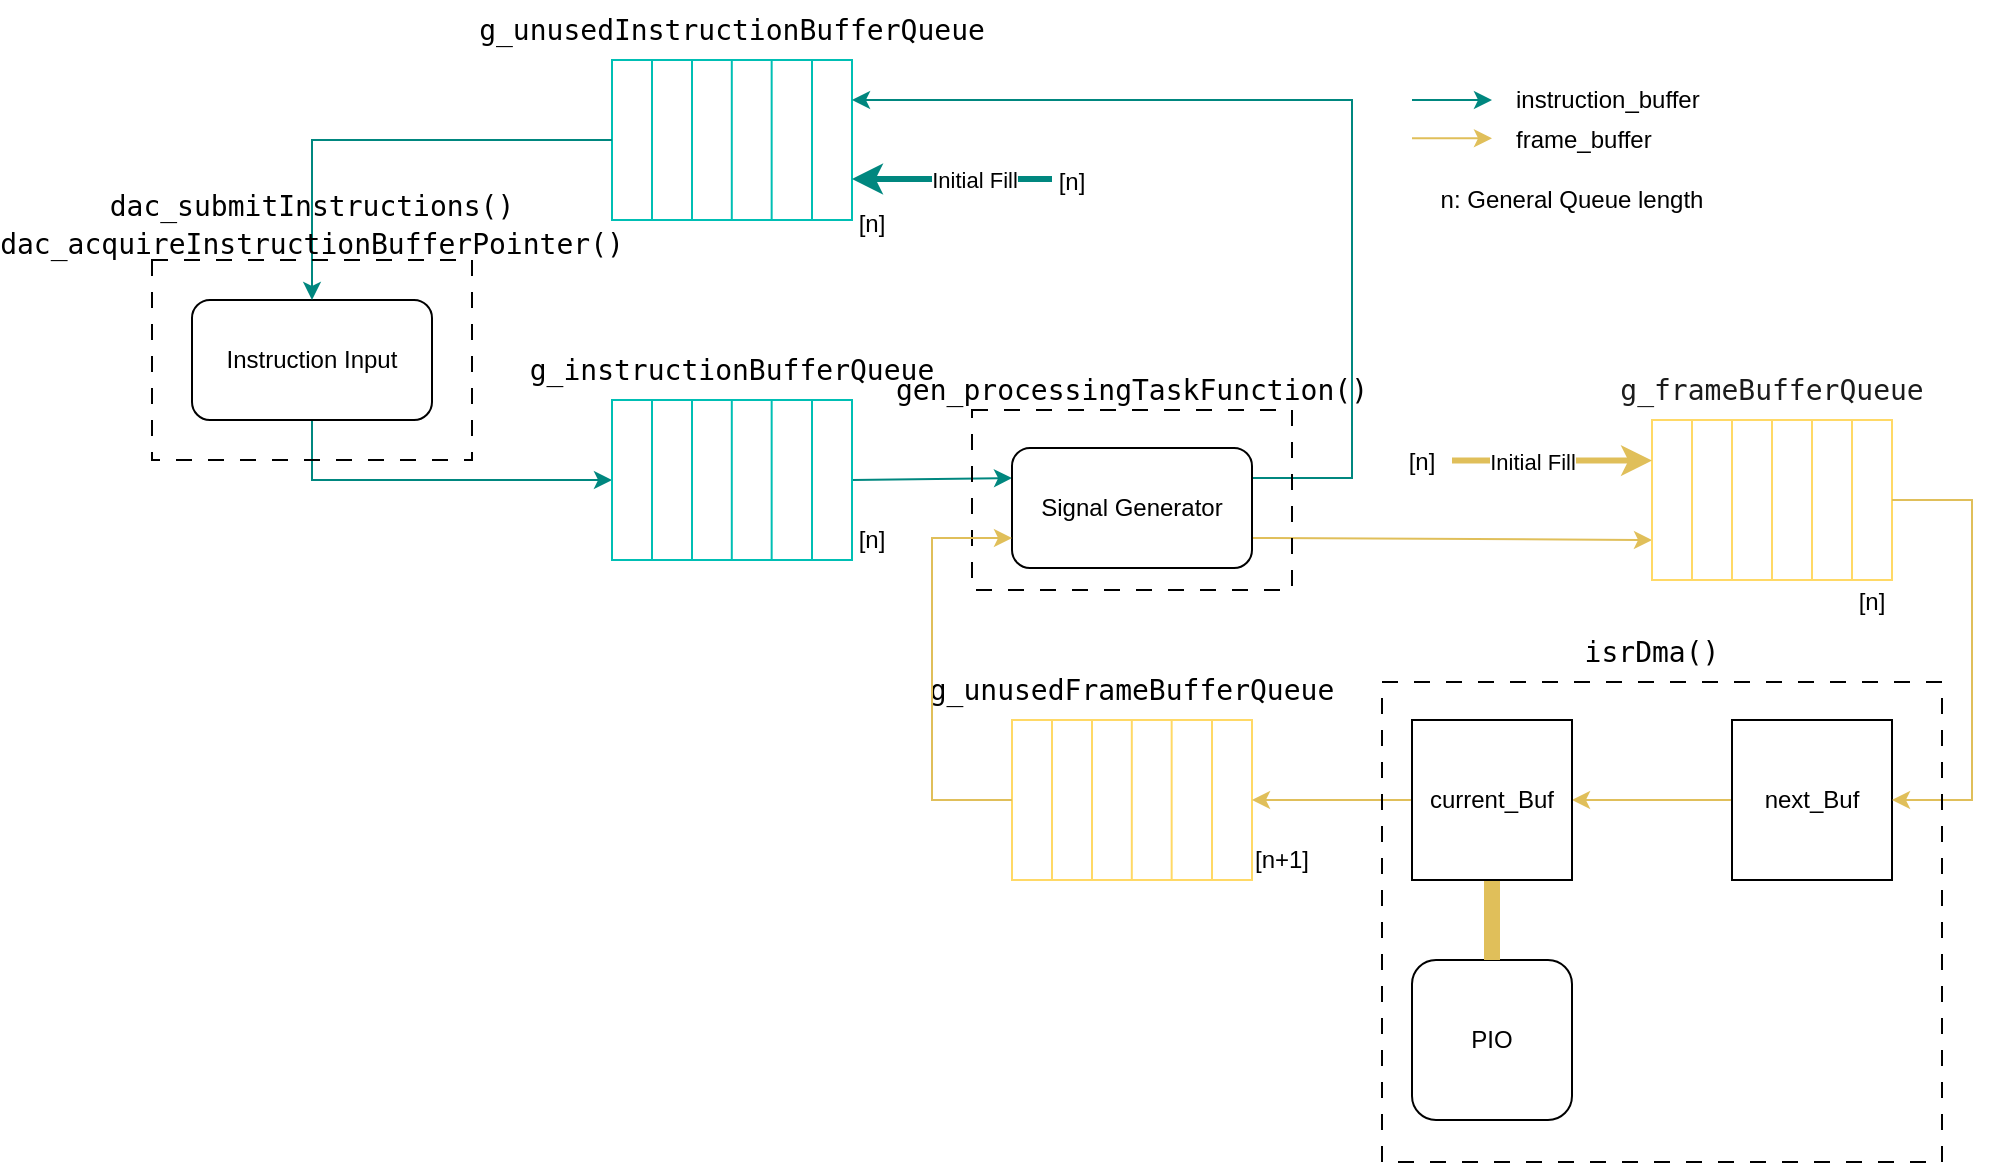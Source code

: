 <mxfile version="23.0.2" type="device">
  <diagram name="Page-1" id="6xblZiJCW15wT8xddJHO">
    <mxGraphModel dx="1434" dy="843" grid="1" gridSize="10" guides="1" tooltips="1" connect="1" arrows="1" fold="1" page="1" pageScale="1" pageWidth="1169" pageHeight="827" math="0" shadow="0">
      <root>
        <mxCell id="0" />
        <mxCell id="1" parent="0" />
        <mxCell id="2Q_M9urx1Pjpfh60Bvit-15" style="edgeStyle=orthogonalEdgeStyle;rounded=0;orthogonalLoop=1;jettySize=auto;html=1;entryX=0;entryY=0.5;entryDx=0;entryDy=0;strokeColor=#00877F;" parent="1" source="2Q_M9urx1Pjpfh60Bvit-14" target="2Q_M9urx1Pjpfh60Bvit-2" edge="1">
          <mxGeometry relative="1" as="geometry">
            <Array as="points">
              <mxPoint x="170" y="360" />
            </Array>
          </mxGeometry>
        </mxCell>
        <mxCell id="2Q_M9urx1Pjpfh60Bvit-14" value="Instruction Input" style="rounded=1;whiteSpace=wrap;html=1;" parent="1" vertex="1">
          <mxGeometry x="110" y="270" width="120" height="60" as="geometry" />
        </mxCell>
        <mxCell id="2Q_M9urx1Pjpfh60Bvit-18" style="rounded=0;orthogonalLoop=1;jettySize=auto;html=1;exitX=1;exitY=0.5;exitDx=0;exitDy=0;entryX=0;entryY=0.25;entryDx=0;entryDy=0;strokeColor=#00877F;" parent="1" source="2Q_M9urx1Pjpfh60Bvit-2" target="2Q_M9urx1Pjpfh60Bvit-37" edge="1">
          <mxGeometry relative="1" as="geometry">
            <mxPoint x="480" y="360" as="targetPoint" />
          </mxGeometry>
        </mxCell>
        <mxCell id="2Q_M9urx1Pjpfh60Bvit-25" value="" style="group;strokeColor=#00877F;" parent="1" vertex="1" connectable="0">
          <mxGeometry x="320" y="320" width="120" height="80" as="geometry" />
        </mxCell>
        <mxCell id="2Q_M9urx1Pjpfh60Bvit-2" value="" style="rounded=0;whiteSpace=wrap;html=1;strokeColor=#00BFB4;" parent="2Q_M9urx1Pjpfh60Bvit-25" vertex="1">
          <mxGeometry width="120" height="80" as="geometry" />
        </mxCell>
        <mxCell id="2Q_M9urx1Pjpfh60Bvit-4" value="" style="endArrow=none;html=1;rounded=0;entryX=0.25;entryY=0;entryDx=0;entryDy=0;exitX=0.25;exitY=1;exitDx=0;exitDy=0;strokeColor=#00BFB4;" parent="2Q_M9urx1Pjpfh60Bvit-25" edge="1">
          <mxGeometry width="50" height="50" relative="1" as="geometry">
            <mxPoint x="79.83" y="80" as="sourcePoint" />
            <mxPoint x="79.83" as="targetPoint" />
          </mxGeometry>
        </mxCell>
        <mxCell id="2Q_M9urx1Pjpfh60Bvit-7" value="" style="endArrow=none;html=1;rounded=0;entryX=0.25;entryY=0;entryDx=0;entryDy=0;exitX=0.25;exitY=1;exitDx=0;exitDy=0;strokeColor=#00BFB4;" parent="2Q_M9urx1Pjpfh60Bvit-25" edge="1">
          <mxGeometry width="50" height="50" relative="1" as="geometry">
            <mxPoint x="100" y="80" as="sourcePoint" />
            <mxPoint x="100" as="targetPoint" />
          </mxGeometry>
        </mxCell>
        <mxCell id="2Q_M9urx1Pjpfh60Bvit-9" value="" style="endArrow=none;html=1;rounded=0;entryX=0.25;entryY=0;entryDx=0;entryDy=0;exitX=0.25;exitY=1;exitDx=0;exitDy=0;strokeColor=#00BFB4;" parent="2Q_M9urx1Pjpfh60Bvit-25" edge="1">
          <mxGeometry width="50" height="50" relative="1" as="geometry">
            <mxPoint x="20" y="80" as="sourcePoint" />
            <mxPoint x="20" as="targetPoint" />
          </mxGeometry>
        </mxCell>
        <mxCell id="2Q_M9urx1Pjpfh60Bvit-23" value="" style="endArrow=none;html=1;rounded=0;entryX=0.25;entryY=0;entryDx=0;entryDy=0;exitX=0.25;exitY=1;exitDx=0;exitDy=0;strokeColor=#00BFB4;" parent="2Q_M9urx1Pjpfh60Bvit-25" edge="1">
          <mxGeometry width="50" height="50" relative="1" as="geometry">
            <mxPoint x="40" y="80" as="sourcePoint" />
            <mxPoint x="40" as="targetPoint" />
          </mxGeometry>
        </mxCell>
        <mxCell id="2Q_M9urx1Pjpfh60Bvit-24" value="" style="endArrow=none;html=1;rounded=0;entryX=0.25;entryY=0;entryDx=0;entryDy=0;exitX=0.25;exitY=1;exitDx=0;exitDy=0;strokeColor=#00BFB4;" parent="2Q_M9urx1Pjpfh60Bvit-25" edge="1">
          <mxGeometry width="50" height="50" relative="1" as="geometry">
            <mxPoint x="59.9" y="80" as="sourcePoint" />
            <mxPoint x="59.9" as="targetPoint" />
          </mxGeometry>
        </mxCell>
        <mxCell id="2Q_M9urx1Pjpfh60Bvit-26" value="" style="group;labelPosition=center;verticalLabelPosition=bottom;align=center;verticalAlign=top;strokeColor=#00877F;" parent="1" vertex="1" connectable="0">
          <mxGeometry x="320" y="150" width="120" height="80" as="geometry" />
        </mxCell>
        <mxCell id="2Q_M9urx1Pjpfh60Bvit-27" value="" style="rounded=0;whiteSpace=wrap;html=1;strokeColor=#00BFB4;" parent="2Q_M9urx1Pjpfh60Bvit-26" vertex="1">
          <mxGeometry width="120" height="80" as="geometry" />
        </mxCell>
        <mxCell id="2Q_M9urx1Pjpfh60Bvit-28" value="" style="endArrow=none;html=1;rounded=0;entryX=0.25;entryY=0;entryDx=0;entryDy=0;exitX=0.25;exitY=1;exitDx=0;exitDy=0;strokeColor=#00BFB4;" parent="2Q_M9urx1Pjpfh60Bvit-26" edge="1">
          <mxGeometry width="50" height="50" relative="1" as="geometry">
            <mxPoint x="79.83" y="80" as="sourcePoint" />
            <mxPoint x="79.83" as="targetPoint" />
          </mxGeometry>
        </mxCell>
        <mxCell id="2Q_M9urx1Pjpfh60Bvit-29" value="" style="endArrow=none;html=1;rounded=0;entryX=0.25;entryY=0;entryDx=0;entryDy=0;exitX=0.25;exitY=1;exitDx=0;exitDy=0;strokeColor=#00BFB4;" parent="2Q_M9urx1Pjpfh60Bvit-26" edge="1">
          <mxGeometry width="50" height="50" relative="1" as="geometry">
            <mxPoint x="100" y="80" as="sourcePoint" />
            <mxPoint x="100" as="targetPoint" />
          </mxGeometry>
        </mxCell>
        <mxCell id="2Q_M9urx1Pjpfh60Bvit-30" value="" style="endArrow=none;html=1;rounded=0;entryX=0.25;entryY=0;entryDx=0;entryDy=0;exitX=0.25;exitY=1;exitDx=0;exitDy=0;strokeColor=#00BFB4;" parent="2Q_M9urx1Pjpfh60Bvit-26" edge="1">
          <mxGeometry width="50" height="50" relative="1" as="geometry">
            <mxPoint x="20" y="80" as="sourcePoint" />
            <mxPoint x="20" as="targetPoint" />
          </mxGeometry>
        </mxCell>
        <mxCell id="2Q_M9urx1Pjpfh60Bvit-31" value="" style="endArrow=none;html=1;rounded=0;entryX=0.25;entryY=0;entryDx=0;entryDy=0;exitX=0.25;exitY=1;exitDx=0;exitDy=0;strokeColor=#00BFB4;" parent="2Q_M9urx1Pjpfh60Bvit-26" edge="1">
          <mxGeometry width="50" height="50" relative="1" as="geometry">
            <mxPoint x="40" y="80" as="sourcePoint" />
            <mxPoint x="40" as="targetPoint" />
          </mxGeometry>
        </mxCell>
        <mxCell id="2Q_M9urx1Pjpfh60Bvit-32" value="" style="endArrow=none;html=1;rounded=0;entryX=0.25;entryY=0;entryDx=0;entryDy=0;exitX=0.25;exitY=1;exitDx=0;exitDy=0;strokeColor=#00BFB4;" parent="2Q_M9urx1Pjpfh60Bvit-26" edge="1">
          <mxGeometry width="50" height="50" relative="1" as="geometry">
            <mxPoint x="59.9" y="80" as="sourcePoint" />
            <mxPoint x="59.9" as="targetPoint" />
          </mxGeometry>
        </mxCell>
        <mxCell id="2Q_M9urx1Pjpfh60Bvit-33" value="&lt;div style=&quot;font-family: &amp;quot;UbuntuMono Nerd Font Propo&amp;quot;, &amp;quot;Droid Sans Mono&amp;quot;, &amp;quot;monospace&amp;quot;, monospace; font-size: 14px; line-height: 19px;&quot;&gt;&lt;div style=&quot;line-height: 19px;&quot;&gt;g_instructionBufferQueue&lt;/div&gt;&lt;/div&gt;" style="text;html=1;strokeColor=none;fillColor=none;align=center;verticalAlign=middle;whiteSpace=wrap;rounded=0;labelBackgroundColor=none;fontColor=default;" parent="1" vertex="1">
          <mxGeometry x="320" y="290" width="120" height="30" as="geometry" />
        </mxCell>
        <mxCell id="2Q_M9urx1Pjpfh60Bvit-34" value="&lt;div style=&quot;color: rgb(204, 204, 204); background-color: rgb(31, 31, 31); font-family: &amp;quot;UbuntuMono Nerd Font Propo&amp;quot;, &amp;quot;Droid Sans Mono&amp;quot;, &amp;quot;monospace&amp;quot;, monospace; font-size: 14px; line-height: 19px;&quot;&gt;&lt;div style=&quot;line-height: 19px;&quot;&gt;&lt;br&gt;&lt;/div&gt;&lt;/div&gt;" style="text;html=1;strokeColor=none;fillColor=none;align=center;verticalAlign=middle;whiteSpace=wrap;rounded=0;" parent="1" vertex="1">
          <mxGeometry x="230" y="120" width="280" height="30" as="geometry" />
        </mxCell>
        <mxCell id="2Q_M9urx1Pjpfh60Bvit-35" style="edgeStyle=orthogonalEdgeStyle;rounded=0;orthogonalLoop=1;jettySize=auto;html=1;exitX=0;exitY=0.5;exitDx=0;exitDy=0;entryX=0.5;entryY=0;entryDx=0;entryDy=0;strokeColor=#00877F;" parent="1" source="2Q_M9urx1Pjpfh60Bvit-27" target="2Q_M9urx1Pjpfh60Bvit-14" edge="1">
          <mxGeometry relative="1" as="geometry" />
        </mxCell>
        <mxCell id="2Q_M9urx1Pjpfh60Bvit-64" style="rounded=0;orthogonalLoop=1;jettySize=auto;html=1;exitX=1;exitY=0.75;exitDx=0;exitDy=0;entryX=1;entryY=0.25;entryDx=0;entryDy=0;fontColor=#FFD966;strokeColor=#E0BF5A;" parent="1" source="2Q_M9urx1Pjpfh60Bvit-37" target="2Q_M9urx1Pjpfh60Bvit-44" edge="1">
          <mxGeometry relative="1" as="geometry">
            <mxPoint x="860.0" y="450" as="targetPoint" />
          </mxGeometry>
        </mxCell>
        <mxCell id="E5UlluO6uQ4t7yewBUmG-4" style="edgeStyle=orthogonalEdgeStyle;rounded=0;orthogonalLoop=1;jettySize=auto;html=1;exitX=1;exitY=0.25;exitDx=0;exitDy=0;entryX=1;entryY=0.25;entryDx=0;entryDy=0;fontColor=#00BFB4;strokeColor=#00877F;" parent="1" source="2Q_M9urx1Pjpfh60Bvit-37" target="2Q_M9urx1Pjpfh60Bvit-27" edge="1">
          <mxGeometry relative="1" as="geometry">
            <Array as="points">
              <mxPoint x="690" y="359" />
              <mxPoint x="690" y="170" />
            </Array>
          </mxGeometry>
        </mxCell>
        <mxCell id="2Q_M9urx1Pjpfh60Bvit-37" value="Signal Generator" style="rounded=1;whiteSpace=wrap;html=1;" parent="1" vertex="1">
          <mxGeometry x="520" y="344" width="120" height="60" as="geometry" />
        </mxCell>
        <mxCell id="2Q_M9urx1Pjpfh60Bvit-42" value="PIO" style="rounded=1;whiteSpace=wrap;html=1;" parent="1" vertex="1">
          <mxGeometry x="720" y="600" width="80" height="80" as="geometry" />
        </mxCell>
        <mxCell id="2Q_M9urx1Pjpfh60Bvit-50" value="" style="group;rotation=-180;strokeColor=#E0BF5A;" parent="1" vertex="1" connectable="0">
          <mxGeometry x="840" y="330" width="120" height="80" as="geometry" />
        </mxCell>
        <mxCell id="2Q_M9urx1Pjpfh60Bvit-44" value="" style="rounded=0;whiteSpace=wrap;html=1;strokeColor=#FFD966;rotation=-180;" parent="2Q_M9urx1Pjpfh60Bvit-50" vertex="1">
          <mxGeometry width="120" height="80" as="geometry" />
        </mxCell>
        <mxCell id="2Q_M9urx1Pjpfh60Bvit-45" value="" style="endArrow=none;html=1;rounded=0;entryX=0.25;entryY=0;entryDx=0;entryDy=0;exitX=0.25;exitY=1;exitDx=0;exitDy=0;strokeColor=#FFD966;" parent="2Q_M9urx1Pjpfh60Bvit-50" edge="1">
          <mxGeometry width="50" height="50" relative="1" as="geometry">
            <mxPoint x="40" as="sourcePoint" />
            <mxPoint x="40" y="80" as="targetPoint" />
          </mxGeometry>
        </mxCell>
        <mxCell id="2Q_M9urx1Pjpfh60Bvit-46" value="" style="endArrow=none;html=1;rounded=0;entryX=0.25;entryY=0;entryDx=0;entryDy=0;exitX=0.25;exitY=1;exitDx=0;exitDy=0;strokeColor=#FFD966;" parent="2Q_M9urx1Pjpfh60Bvit-50" edge="1">
          <mxGeometry width="50" height="50" relative="1" as="geometry">
            <mxPoint x="20" as="sourcePoint" />
            <mxPoint x="20" y="80" as="targetPoint" />
          </mxGeometry>
        </mxCell>
        <mxCell id="2Q_M9urx1Pjpfh60Bvit-47" value="" style="endArrow=none;html=1;rounded=0;entryX=0.25;entryY=0;entryDx=0;entryDy=0;exitX=0.25;exitY=1;exitDx=0;exitDy=0;strokeColor=#FFD966;" parent="2Q_M9urx1Pjpfh60Bvit-50" edge="1">
          <mxGeometry width="50" height="50" relative="1" as="geometry">
            <mxPoint x="100" as="sourcePoint" />
            <mxPoint x="100" y="80" as="targetPoint" />
          </mxGeometry>
        </mxCell>
        <mxCell id="2Q_M9urx1Pjpfh60Bvit-48" value="" style="endArrow=none;html=1;rounded=0;entryX=0.25;entryY=0;entryDx=0;entryDy=0;exitX=0.25;exitY=1;exitDx=0;exitDy=0;strokeColor=#FFD966;" parent="2Q_M9urx1Pjpfh60Bvit-50" edge="1">
          <mxGeometry width="50" height="50" relative="1" as="geometry">
            <mxPoint x="80" as="sourcePoint" />
            <mxPoint x="80" y="80" as="targetPoint" />
          </mxGeometry>
        </mxCell>
        <mxCell id="2Q_M9urx1Pjpfh60Bvit-49" value="" style="endArrow=none;html=1;rounded=0;entryX=0.25;entryY=0;entryDx=0;entryDy=0;exitX=0.25;exitY=1;exitDx=0;exitDy=0;strokeColor=#FFD966;" parent="2Q_M9urx1Pjpfh60Bvit-50" edge="1">
          <mxGeometry width="50" height="50" relative="1" as="geometry">
            <mxPoint x="60" as="sourcePoint" />
            <mxPoint x="60" y="80" as="targetPoint" />
          </mxGeometry>
        </mxCell>
        <mxCell id="2Q_M9urx1Pjpfh60Bvit-65" value="&lt;div style=&quot;font-family: &amp;quot;UbuntuMono Nerd Font Propo&amp;quot;, &amp;quot;Droid Sans Mono&amp;quot;, &amp;quot;monospace&amp;quot;, monospace; font-size: 14px; line-height: 19px;&quot;&gt;&lt;div style=&quot;line-height: 19px;&quot;&gt;g_unusedFrameBufferQueue&lt;/div&gt;&lt;/div&gt;" style="text;html=1;strokeColor=none;fillColor=none;align=center;verticalAlign=middle;whiteSpace=wrap;rounded=0;labelBackgroundColor=none;fontColor=default;" parent="1" vertex="1">
          <mxGeometry x="500" y="450" width="160" height="30" as="geometry" />
        </mxCell>
        <mxCell id="2Q_M9urx1Pjpfh60Bvit-66" value="&lt;div style=&quot;font-family: &amp;quot;UbuntuMono Nerd Font Propo&amp;quot;, &amp;quot;Droid Sans Mono&amp;quot;, &amp;quot;monospace&amp;quot;, monospace; font-size: 14px; line-height: 19px;&quot;&gt;&lt;div style=&quot;line-height: 19px;&quot;&gt;g_frameBufferQueue&lt;/div&gt;&lt;/div&gt;" style="text;html=1;strokeColor=none;fillColor=none;align=center;verticalAlign=middle;whiteSpace=wrap;rounded=0;labelBackgroundColor=none;fontColor=#1C1C1C;" parent="1" vertex="1">
          <mxGeometry x="845" y="300" width="110" height="30" as="geometry" />
        </mxCell>
        <mxCell id="2Q_M9urx1Pjpfh60Bvit-67" value="" style="group;strokeColor=#E0BF5A;" parent="1" vertex="1" connectable="0">
          <mxGeometry x="520" y="480" width="120" height="80" as="geometry" />
        </mxCell>
        <mxCell id="2Q_M9urx1Pjpfh60Bvit-68" value="" style="rounded=0;whiteSpace=wrap;html=1;strokeColor=#FFD966;" parent="2Q_M9urx1Pjpfh60Bvit-67" vertex="1">
          <mxGeometry width="120" height="80" as="geometry" />
        </mxCell>
        <mxCell id="2Q_M9urx1Pjpfh60Bvit-69" value="" style="endArrow=none;html=1;rounded=0;entryX=0.25;entryY=0;entryDx=0;entryDy=0;exitX=0.25;exitY=1;exitDx=0;exitDy=0;strokeColor=#FFD966;" parent="2Q_M9urx1Pjpfh60Bvit-67" edge="1">
          <mxGeometry width="50" height="50" relative="1" as="geometry">
            <mxPoint x="79.83" y="80" as="sourcePoint" />
            <mxPoint x="79.83" as="targetPoint" />
          </mxGeometry>
        </mxCell>
        <mxCell id="2Q_M9urx1Pjpfh60Bvit-70" value="" style="endArrow=none;html=1;rounded=0;entryX=0.25;entryY=0;entryDx=0;entryDy=0;exitX=0.25;exitY=1;exitDx=0;exitDy=0;strokeColor=#FFD966;" parent="2Q_M9urx1Pjpfh60Bvit-67" edge="1">
          <mxGeometry width="50" height="50" relative="1" as="geometry">
            <mxPoint x="100" y="80" as="sourcePoint" />
            <mxPoint x="100" as="targetPoint" />
          </mxGeometry>
        </mxCell>
        <mxCell id="2Q_M9urx1Pjpfh60Bvit-71" value="" style="endArrow=none;html=1;rounded=0;entryX=0.25;entryY=0;entryDx=0;entryDy=0;exitX=0.25;exitY=1;exitDx=0;exitDy=0;strokeColor=#FFD966;" parent="2Q_M9urx1Pjpfh60Bvit-67" edge="1">
          <mxGeometry width="50" height="50" relative="1" as="geometry">
            <mxPoint x="20" y="80" as="sourcePoint" />
            <mxPoint x="20" as="targetPoint" />
          </mxGeometry>
        </mxCell>
        <mxCell id="2Q_M9urx1Pjpfh60Bvit-72" value="" style="endArrow=none;html=1;rounded=0;entryX=0.25;entryY=0;entryDx=0;entryDy=0;exitX=0.25;exitY=1;exitDx=0;exitDy=0;strokeColor=#FFD966;" parent="2Q_M9urx1Pjpfh60Bvit-67" edge="1">
          <mxGeometry width="50" height="50" relative="1" as="geometry">
            <mxPoint x="40" y="80" as="sourcePoint" />
            <mxPoint x="40" as="targetPoint" />
          </mxGeometry>
        </mxCell>
        <mxCell id="2Q_M9urx1Pjpfh60Bvit-73" value="" style="endArrow=none;html=1;rounded=0;entryX=0.25;entryY=0;entryDx=0;entryDy=0;exitX=0.25;exitY=1;exitDx=0;exitDy=0;strokeColor=#FFD966;" parent="2Q_M9urx1Pjpfh60Bvit-67" edge="1">
          <mxGeometry width="50" height="50" relative="1" as="geometry">
            <mxPoint x="59.9" y="80" as="sourcePoint" />
            <mxPoint x="59.9" as="targetPoint" />
          </mxGeometry>
        </mxCell>
        <mxCell id="2Q_M9urx1Pjpfh60Bvit-81" style="edgeStyle=orthogonalEdgeStyle;rounded=0;orthogonalLoop=1;jettySize=auto;html=1;entryX=1;entryY=0.5;entryDx=0;entryDy=0;strokeColor=#E0BF5A;" parent="1" source="2Q_M9urx1Pjpfh60Bvit-74" target="2Q_M9urx1Pjpfh60Bvit-77" edge="1">
          <mxGeometry relative="1" as="geometry" />
        </mxCell>
        <mxCell id="2Q_M9urx1Pjpfh60Bvit-74" value="next_Buf" style="rounded=0;whiteSpace=wrap;html=1;" parent="1" vertex="1">
          <mxGeometry x="880" y="480" width="80" height="80" as="geometry" />
        </mxCell>
        <mxCell id="2Q_M9urx1Pjpfh60Bvit-75" style="edgeStyle=orthogonalEdgeStyle;rounded=0;orthogonalLoop=1;jettySize=auto;html=1;entryX=1;entryY=0.5;entryDx=0;entryDy=0;strokeColor=#E0BF5A;exitX=0;exitY=0.5;exitDx=0;exitDy=0;" parent="1" source="2Q_M9urx1Pjpfh60Bvit-44" target="2Q_M9urx1Pjpfh60Bvit-74" edge="1">
          <mxGeometry relative="1" as="geometry">
            <mxPoint x="1040" y="370" as="sourcePoint" />
            <mxPoint x="925" y="516" as="targetPoint" />
            <Array as="points">
              <mxPoint x="1000" y="370" />
              <mxPoint x="1000" y="520" />
            </Array>
          </mxGeometry>
        </mxCell>
        <mxCell id="2Q_M9urx1Pjpfh60Bvit-79" style="edgeStyle=orthogonalEdgeStyle;rounded=0;orthogonalLoop=1;jettySize=auto;html=1;endArrow=none;endFill=0;strokeWidth=8;exitX=0.5;exitY=1;exitDx=0;exitDy=0;strokeColor=#E0BF5A;" parent="1" source="2Q_M9urx1Pjpfh60Bvit-77" target="2Q_M9urx1Pjpfh60Bvit-42" edge="1">
          <mxGeometry relative="1" as="geometry" />
        </mxCell>
        <mxCell id="2Q_M9urx1Pjpfh60Bvit-80" style="edgeStyle=orthogonalEdgeStyle;rounded=0;orthogonalLoop=1;jettySize=auto;html=1;exitX=0;exitY=0.5;exitDx=0;exitDy=0;entryX=1;entryY=0.5;entryDx=0;entryDy=0;strokeColor=#E0BF5A;" parent="1" source="2Q_M9urx1Pjpfh60Bvit-77" target="2Q_M9urx1Pjpfh60Bvit-68" edge="1">
          <mxGeometry relative="1" as="geometry">
            <mxPoint x="680" y="690" as="targetPoint" />
          </mxGeometry>
        </mxCell>
        <mxCell id="2Q_M9urx1Pjpfh60Bvit-88" value="&lt;div style=&quot;color: rgb(204, 204, 204); background-color: rgb(31, 31, 31); font-family: &amp;quot;UbuntuMono Nerd Font Propo&amp;quot;, &amp;quot;Droid Sans Mono&amp;quot;, &amp;quot;monospace&amp;quot;, monospace; font-weight: normal; font-size: 14px; line-height: 19px;&quot;&gt;&lt;div style=&quot;line-height: 19px;&quot;&gt;&lt;br&gt;&lt;/div&gt;&lt;/div&gt;" style="rounded=0;whiteSpace=wrap;html=1;fillColor=none;dashed=1;dashPattern=8 8;spacing=5;labelPosition=center;verticalLabelPosition=top;align=center;verticalAlign=bottom;fontStyle=1;glass=0;" parent="1" vertex="1">
          <mxGeometry x="705" y="461" width="280" height="240" as="geometry" />
        </mxCell>
        <mxCell id="2Q_M9urx1Pjpfh60Bvit-77" value="current_Buf" style="rounded=0;whiteSpace=wrap;html=1;" parent="1" vertex="1">
          <mxGeometry x="720" y="480" width="80" height="80" as="geometry" />
        </mxCell>
        <mxCell id="2Q_M9urx1Pjpfh60Bvit-92" value="&lt;div style=&quot;color: rgb(204, 204, 204); background-color: rgb(31, 31, 31); font-family: &amp;quot;UbuntuMono Nerd Font Propo&amp;quot;, &amp;quot;Droid Sans Mono&amp;quot;, &amp;quot;monospace&amp;quot;, monospace; font-weight: normal; font-size: 14px; line-height: 19px;&quot;&gt;&lt;div style=&quot;line-height: 19px;&quot;&gt;&lt;br&gt;&lt;/div&gt;&lt;/div&gt;" style="rounded=0;whiteSpace=wrap;html=1;fillColor=none;dashed=1;dashPattern=8 8;spacing=5;labelPosition=center;verticalLabelPosition=top;align=center;verticalAlign=bottom;fontStyle=1;" parent="1" vertex="1">
          <mxGeometry x="500" y="325" width="160" height="90" as="geometry" />
        </mxCell>
        <mxCell id="2Q_M9urx1Pjpfh60Bvit-82" style="edgeStyle=orthogonalEdgeStyle;rounded=0;orthogonalLoop=1;jettySize=auto;html=1;strokeColor=#E0BF5A;exitX=0;exitY=0.5;exitDx=0;exitDy=0;entryX=0;entryY=0.75;entryDx=0;entryDy=0;" parent="1" source="2Q_M9urx1Pjpfh60Bvit-68" target="2Q_M9urx1Pjpfh60Bvit-37" edge="1">
          <mxGeometry relative="1" as="geometry">
            <mxPoint x="610" y="370" as="targetPoint" />
            <Array as="points">
              <mxPoint x="480" y="520" />
              <mxPoint x="480" y="389" />
            </Array>
          </mxGeometry>
        </mxCell>
        <mxCell id="2Q_M9urx1Pjpfh60Bvit-96" value="" style="endArrow=classic;html=1;rounded=0;strokeWidth=3;strokeColor=#00877F;" parent="1" edge="1">
          <mxGeometry width="50" height="50" relative="1" as="geometry">
            <mxPoint x="540" y="209.5" as="sourcePoint" />
            <mxPoint x="440" y="209.5" as="targetPoint" />
          </mxGeometry>
        </mxCell>
        <mxCell id="2Q_M9urx1Pjpfh60Bvit-97" value="Initial Fill" style="edgeLabel;html=1;align=center;verticalAlign=middle;resizable=0;points=[];" parent="2Q_M9urx1Pjpfh60Bvit-96" vertex="1" connectable="0">
          <mxGeometry x="-0.368" relative="1" as="geometry">
            <mxPoint x="-8" as="offset" />
          </mxGeometry>
        </mxCell>
        <mxCell id="2Q_M9urx1Pjpfh60Bvit-100" value="n: General Queue length" style="text;html=1;strokeColor=none;fillColor=none;align=center;verticalAlign=middle;whiteSpace=wrap;rounded=0;" parent="1" vertex="1">
          <mxGeometry x="720" y="210" width="160" height="20" as="geometry" />
        </mxCell>
        <mxCell id="2Q_M9urx1Pjpfh60Bvit-114" value="[n+1]" style="text;html=1;strokeColor=none;fillColor=none;align=center;verticalAlign=middle;whiteSpace=wrap;rounded=0;" parent="1" vertex="1">
          <mxGeometry x="640" y="539" width="30" height="21" as="geometry" />
        </mxCell>
        <mxCell id="2Q_M9urx1Pjpfh60Bvit-102" value="[n]" style="text;html=1;strokeColor=none;fillColor=none;align=center;verticalAlign=middle;whiteSpace=wrap;rounded=0;" parent="1" vertex="1">
          <mxGeometry x="440" y="379" width="20" height="21" as="geometry" />
        </mxCell>
        <mxCell id="2Q_M9urx1Pjpfh60Bvit-116" value="[n]" style="text;html=1;strokeColor=none;fillColor=none;align=center;verticalAlign=middle;whiteSpace=wrap;rounded=0;" parent="1" vertex="1">
          <mxGeometry x="440" y="221" width="20" height="21" as="geometry" />
        </mxCell>
        <mxCell id="2Q_M9urx1Pjpfh60Bvit-118" value="[n]" style="text;html=1;strokeColor=none;fillColor=none;align=center;verticalAlign=middle;whiteSpace=wrap;rounded=0;" parent="1" vertex="1">
          <mxGeometry x="940" y="410" width="20" height="21" as="geometry" />
        </mxCell>
        <mxCell id="2Q_M9urx1Pjpfh60Bvit-119" value="[n]" style="text;html=1;strokeColor=none;fillColor=none;align=center;verticalAlign=middle;whiteSpace=wrap;rounded=0;" parent="1" vertex="1">
          <mxGeometry x="540" y="200" width="20" height="21" as="geometry" />
        </mxCell>
        <mxCell id="2Q_M9urx1Pjpfh60Bvit-121" value="&lt;div style=&quot;color: rgb(204, 204, 204); font-family: &amp;quot;UbuntuMono Nerd Font Propo&amp;quot;, &amp;quot;Droid Sans Mono&amp;quot;, &amp;quot;monospace&amp;quot;, monospace; font-weight: normal; font-size: 14px; line-height: 19px;&quot;&gt;&lt;br&gt;&lt;/div&gt;" style="rounded=0;whiteSpace=wrap;html=1;fillColor=none;dashed=1;dashPattern=8 8;spacing=5;labelPosition=center;verticalLabelPosition=top;align=center;verticalAlign=bottom;fontStyle=1;" parent="1" vertex="1">
          <mxGeometry x="90" y="250" width="160" height="100" as="geometry" />
        </mxCell>
        <mxCell id="2Q_M9urx1Pjpfh60Bvit-124" value="" style="endArrow=classic;html=1;rounded=0;strokeWidth=3;strokeColor=#E0BF5A;entryX=1;entryY=0.75;entryDx=0;entryDy=0;" parent="1" edge="1">
          <mxGeometry width="50" height="50" relative="1" as="geometry">
            <mxPoint x="740" y="350.3" as="sourcePoint" />
            <mxPoint x="840" y="350.3" as="targetPoint" />
          </mxGeometry>
        </mxCell>
        <mxCell id="2Q_M9urx1Pjpfh60Bvit-125" value="Initial Fill" style="edgeLabel;html=1;align=center;verticalAlign=middle;resizable=0;points=[];" parent="2Q_M9urx1Pjpfh60Bvit-124" vertex="1" connectable="0">
          <mxGeometry x="-0.368" relative="1" as="geometry">
            <mxPoint x="8" as="offset" />
          </mxGeometry>
        </mxCell>
        <mxCell id="2Q_M9urx1Pjpfh60Bvit-126" value="[n]" style="text;html=1;strokeColor=none;fillColor=none;align=center;verticalAlign=middle;whiteSpace=wrap;rounded=0;" parent="1" vertex="1">
          <mxGeometry x="710" y="340" width="30" height="21" as="geometry" />
        </mxCell>
        <mxCell id="IrPNcYLb3pEpPyKOz1z_-4" value="" style="endArrow=classic;html=1;rounded=0;fontColor=#FFD966;strokeColor=#E0BF5A;" parent="1" edge="1">
          <mxGeometry width="50" height="50" relative="1" as="geometry">
            <mxPoint x="720" y="189.14" as="sourcePoint" />
            <mxPoint x="760" y="189.14" as="targetPoint" />
          </mxGeometry>
        </mxCell>
        <mxCell id="IrPNcYLb3pEpPyKOz1z_-5" value="" style="endArrow=classic;html=1;rounded=0;fontColor=#00BFB4;strokeColor=#00877F;" parent="1" edge="1">
          <mxGeometry width="50" height="50" relative="1" as="geometry">
            <mxPoint x="720" y="170" as="sourcePoint" />
            <mxPoint x="760" y="170" as="targetPoint" />
          </mxGeometry>
        </mxCell>
        <mxCell id="IrPNcYLb3pEpPyKOz1z_-7" value="instruction_buffer" style="text;html=1;strokeColor=none;fillColor=none;align=left;verticalAlign=middle;whiteSpace=wrap;rounded=0;" parent="1" vertex="1">
          <mxGeometry x="770" y="160" width="150" height="20" as="geometry" />
        </mxCell>
        <mxCell id="IrPNcYLb3pEpPyKOz1z_-8" value="frame_buffer" style="text;html=1;strokeColor=none;fillColor=none;align=left;verticalAlign=middle;whiteSpace=wrap;rounded=0;" parent="1" vertex="1">
          <mxGeometry x="770" y="180" width="100" height="20" as="geometry" />
        </mxCell>
        <mxCell id="E5UlluO6uQ4t7yewBUmG-2" value="&lt;div style=&quot;font-family: &amp;quot;UbuntuMono Nerd Font Propo&amp;quot;, &amp;quot;Droid Sans Mono&amp;quot;, &amp;quot;monospace&amp;quot;, monospace; font-size: 14px; line-height: 19px;&quot;&gt;&lt;div style=&quot;line-height: 19px;&quot;&gt;gen_processingTaskFunction()&lt;br&gt;&lt;/div&gt;&lt;/div&gt;" style="text;html=1;strokeColor=none;fillColor=none;align=center;verticalAlign=middle;whiteSpace=wrap;rounded=0;fontColor=default;" parent="1" vertex="1">
          <mxGeometry x="520" y="300" width="120" height="30" as="geometry" />
        </mxCell>
        <mxCell id="E5UlluO6uQ4t7yewBUmG-3" value="&lt;div style=&quot;font-family: &amp;quot;UbuntuMono Nerd Font Propo&amp;quot;, &amp;quot;Droid Sans Mono&amp;quot;, &amp;quot;monospace&amp;quot;, monospace; font-size: 14px; line-height: 19px;&quot;&gt;&lt;div style=&quot;line-height: 19px;&quot;&gt;g_unusedInstructionBufferQueue&lt;br&gt;&lt;/div&gt;&lt;/div&gt;" style="text;html=1;strokeColor=none;fillColor=none;align=center;verticalAlign=middle;whiteSpace=wrap;rounded=0;labelBackgroundColor=none;fontColor=default;" parent="1" vertex="1">
          <mxGeometry x="320" y="120" width="120" height="30" as="geometry" />
        </mxCell>
        <mxCell id="E5UlluO6uQ4t7yewBUmG-7" value="&lt;div style=&quot;font-family: &amp;quot;UbuntuMono Nerd Font Propo&amp;quot;, &amp;quot;Droid Sans Mono&amp;quot;, &amp;quot;monospace&amp;quot;, monospace; font-size: 14px; line-height: 19px;&quot;&gt;&lt;div style=&quot;line-height: 19px;&quot;&gt;isrDma()&lt;br&gt;&lt;/div&gt;&lt;/div&gt;" style="text;html=1;strokeColor=none;fillColor=none;align=center;verticalAlign=middle;whiteSpace=wrap;rounded=0;labelBackgroundColor=none;fontColor=default;" parent="1" vertex="1">
          <mxGeometry x="760" y="431" width="160" height="30" as="geometry" />
        </mxCell>
        <mxCell id="E5UlluO6uQ4t7yewBUmG-8" value="&lt;div style=&quot;font-family: &amp;quot;UbuntuMono Nerd Font Propo&amp;quot;, &amp;quot;Droid Sans Mono&amp;quot;, &amp;quot;monospace&amp;quot;, monospace; font-size: 14px; line-height: 19px;&quot;&gt;&lt;div style=&quot;line-height: 19px;&quot;&gt;&lt;div style=&quot;line-height: 19px;&quot;&gt;dac_submitInstructions()&lt;/div&gt;&lt;div style=&quot;line-height: 19px;&quot;&gt;dac_acquireInstructionBufferPointer()&lt;/div&gt;&lt;/div&gt;&lt;/div&gt;" style="text;html=1;strokeColor=none;fillColor=none;align=center;verticalAlign=middle;whiteSpace=wrap;rounded=0;labelBackgroundColor=none;fontColor=default;" parent="1" vertex="1">
          <mxGeometry x="110" y="216.5" width="120" height="30" as="geometry" />
        </mxCell>
      </root>
    </mxGraphModel>
  </diagram>
</mxfile>
